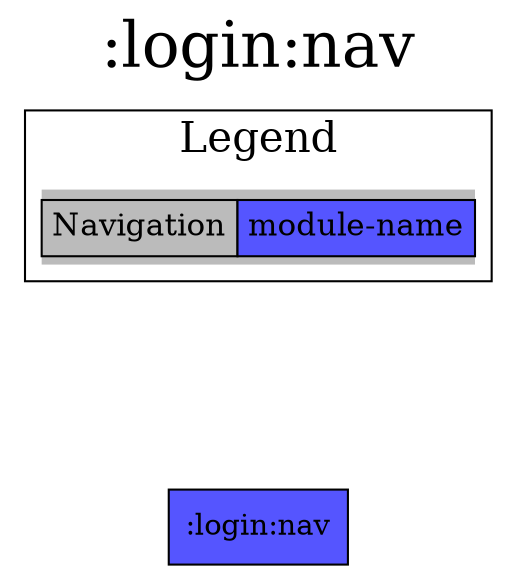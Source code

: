 digraph {
edge ["dir"="forward"]
graph ["dpi"="100","label"=":login:nav","labelloc"="t","fontsize"="30","ranksep"="1.5","rankdir"="TB"]
node ["style"="filled"]
":login:nav" ["fillcolor"="#5555FF","shape"="box"]
{
edge ["dir"="none"]
graph ["rank"="same"]
}
subgraph "cluster_legend" {
edge ["dir"="none"]
graph ["label"="Legend","fontsize"="20"]
"Legend" ["style"="filled","fillcolor"="#bbbbbb","shape"="none","margin"="0","fontsize"="15","label"=<
<TABLE BORDER="0" CELLBORDER="1" CELLSPACING="0" CELLPADDING="4">
<TR><TD>Navigation</TD><TD BGCOLOR="#5555FF">module-name</TD></TR>
</TABLE>
>]
} -> ":login:nav" ["style"="invis"]
}
